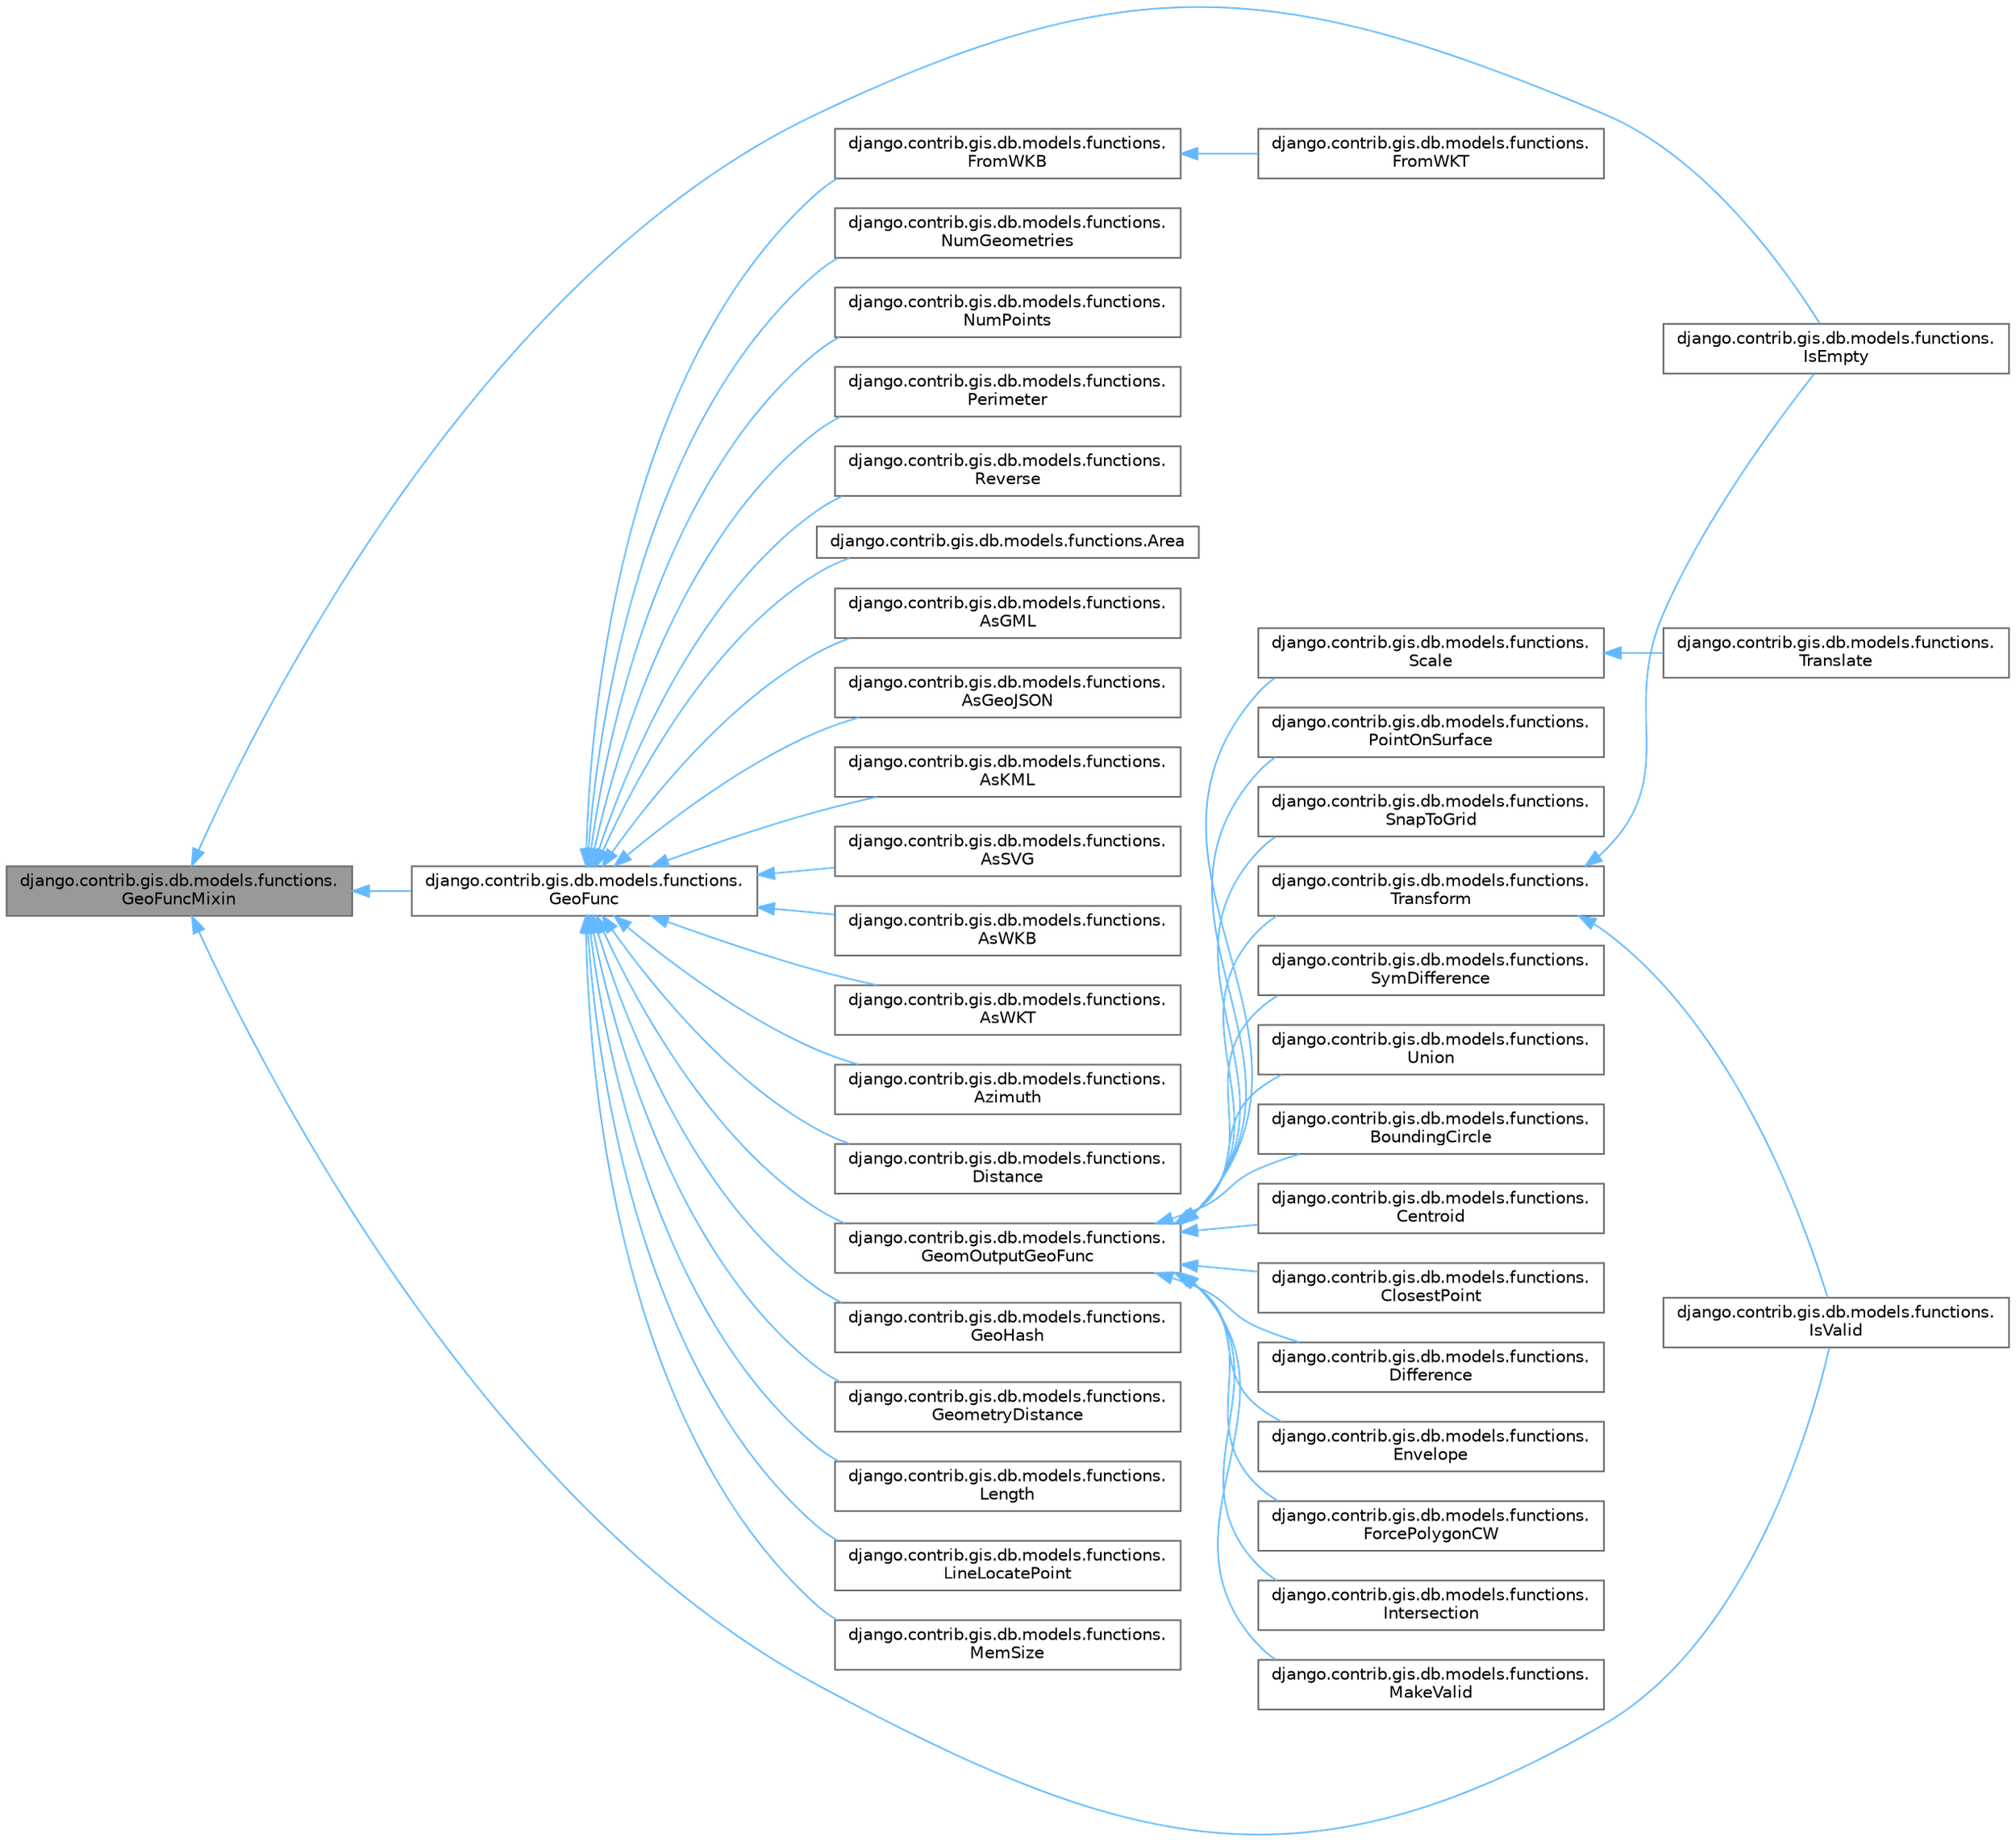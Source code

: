 digraph "django.contrib.gis.db.models.functions.GeoFuncMixin"
{
 // LATEX_PDF_SIZE
  bgcolor="transparent";
  edge [fontname=Helvetica,fontsize=10,labelfontname=Helvetica,labelfontsize=10];
  node [fontname=Helvetica,fontsize=10,shape=box,height=0.2,width=0.4];
  rankdir="LR";
  Node1 [id="Node000001",label="django.contrib.gis.db.models.functions.\lGeoFuncMixin",height=0.2,width=0.4,color="gray40", fillcolor="grey60", style="filled", fontcolor="black",tooltip=" "];
  Node1 -> Node2 [id="edge42_Node000001_Node000002",dir="back",color="steelblue1",style="solid",tooltip=" "];
  Node2 [id="Node000002",label="django.contrib.gis.db.models.functions.\lGeoFunc",height=0.2,width=0.4,color="gray40", fillcolor="white", style="filled",URL="$classdjango_1_1contrib_1_1gis_1_1db_1_1models_1_1functions_1_1GeoFunc.html",tooltip=" "];
  Node2 -> Node3 [id="edge43_Node000002_Node000003",dir="back",color="steelblue1",style="solid",tooltip=" "];
  Node3 [id="Node000003",label="django.contrib.gis.db.models.functions.Area",height=0.2,width=0.4,color="gray40", fillcolor="white", style="filled",URL="$classdjango_1_1contrib_1_1gis_1_1db_1_1models_1_1functions_1_1Area.html",tooltip=" "];
  Node2 -> Node4 [id="edge44_Node000002_Node000004",dir="back",color="steelblue1",style="solid",tooltip=" "];
  Node4 [id="Node000004",label="django.contrib.gis.db.models.functions.\lAsGML",height=0.2,width=0.4,color="gray40", fillcolor="white", style="filled",URL="$classdjango_1_1contrib_1_1gis_1_1db_1_1models_1_1functions_1_1AsGML.html",tooltip=" "];
  Node2 -> Node5 [id="edge45_Node000002_Node000005",dir="back",color="steelblue1",style="solid",tooltip=" "];
  Node5 [id="Node000005",label="django.contrib.gis.db.models.functions.\lAsGeoJSON",height=0.2,width=0.4,color="gray40", fillcolor="white", style="filled",URL="$classdjango_1_1contrib_1_1gis_1_1db_1_1models_1_1functions_1_1AsGeoJSON.html",tooltip=" "];
  Node2 -> Node6 [id="edge46_Node000002_Node000006",dir="back",color="steelblue1",style="solid",tooltip=" "];
  Node6 [id="Node000006",label="django.contrib.gis.db.models.functions.\lAsKML",height=0.2,width=0.4,color="gray40", fillcolor="white", style="filled",URL="$classdjango_1_1contrib_1_1gis_1_1db_1_1models_1_1functions_1_1AsKML.html",tooltip=" "];
  Node2 -> Node7 [id="edge47_Node000002_Node000007",dir="back",color="steelblue1",style="solid",tooltip=" "];
  Node7 [id="Node000007",label="django.contrib.gis.db.models.functions.\lAsSVG",height=0.2,width=0.4,color="gray40", fillcolor="white", style="filled",URL="$classdjango_1_1contrib_1_1gis_1_1db_1_1models_1_1functions_1_1AsSVG.html",tooltip=" "];
  Node2 -> Node8 [id="edge48_Node000002_Node000008",dir="back",color="steelblue1",style="solid",tooltip=" "];
  Node8 [id="Node000008",label="django.contrib.gis.db.models.functions.\lAsWKB",height=0.2,width=0.4,color="gray40", fillcolor="white", style="filled",URL="$classdjango_1_1contrib_1_1gis_1_1db_1_1models_1_1functions_1_1AsWKB.html",tooltip=" "];
  Node2 -> Node9 [id="edge49_Node000002_Node000009",dir="back",color="steelblue1",style="solid",tooltip=" "];
  Node9 [id="Node000009",label="django.contrib.gis.db.models.functions.\lAsWKT",height=0.2,width=0.4,color="gray40", fillcolor="white", style="filled",URL="$classdjango_1_1contrib_1_1gis_1_1db_1_1models_1_1functions_1_1AsWKT.html",tooltip=" "];
  Node2 -> Node10 [id="edge50_Node000002_Node000010",dir="back",color="steelblue1",style="solid",tooltip=" "];
  Node10 [id="Node000010",label="django.contrib.gis.db.models.functions.\lAzimuth",height=0.2,width=0.4,color="gray40", fillcolor="white", style="filled",URL="$classdjango_1_1contrib_1_1gis_1_1db_1_1models_1_1functions_1_1Azimuth.html",tooltip=" "];
  Node2 -> Node11 [id="edge51_Node000002_Node000011",dir="back",color="steelblue1",style="solid",tooltip=" "];
  Node11 [id="Node000011",label="django.contrib.gis.db.models.functions.\lDistance",height=0.2,width=0.4,color="gray40", fillcolor="white", style="filled",URL="$classdjango_1_1contrib_1_1gis_1_1db_1_1models_1_1functions_1_1Distance.html",tooltip=" "];
  Node2 -> Node12 [id="edge52_Node000002_Node000012",dir="back",color="steelblue1",style="solid",tooltip=" "];
  Node12 [id="Node000012",label="django.contrib.gis.db.models.functions.\lFromWKB",height=0.2,width=0.4,color="gray40", fillcolor="white", style="filled",URL="$classdjango_1_1contrib_1_1gis_1_1db_1_1models_1_1functions_1_1FromWKB.html",tooltip=" "];
  Node12 -> Node13 [id="edge53_Node000012_Node000013",dir="back",color="steelblue1",style="solid",tooltip=" "];
  Node13 [id="Node000013",label="django.contrib.gis.db.models.functions.\lFromWKT",height=0.2,width=0.4,color="gray40", fillcolor="white", style="filled",URL="$classdjango_1_1contrib_1_1gis_1_1db_1_1models_1_1functions_1_1FromWKT.html",tooltip=" "];
  Node2 -> Node14 [id="edge54_Node000002_Node000014",dir="back",color="steelblue1",style="solid",tooltip=" "];
  Node14 [id="Node000014",label="django.contrib.gis.db.models.functions.\lGeoHash",height=0.2,width=0.4,color="gray40", fillcolor="white", style="filled",URL="$classdjango_1_1contrib_1_1gis_1_1db_1_1models_1_1functions_1_1GeoHash.html",tooltip=" "];
  Node2 -> Node15 [id="edge55_Node000002_Node000015",dir="back",color="steelblue1",style="solid",tooltip=" "];
  Node15 [id="Node000015",label="django.contrib.gis.db.models.functions.\lGeomOutputGeoFunc",height=0.2,width=0.4,color="gray40", fillcolor="white", style="filled",URL="$classdjango_1_1contrib_1_1gis_1_1db_1_1models_1_1functions_1_1GeomOutputGeoFunc.html",tooltip=" "];
  Node15 -> Node16 [id="edge56_Node000015_Node000016",dir="back",color="steelblue1",style="solid",tooltip=" "];
  Node16 [id="Node000016",label="django.contrib.gis.db.models.functions.\lBoundingCircle",height=0.2,width=0.4,color="gray40", fillcolor="white", style="filled",URL="$classdjango_1_1contrib_1_1gis_1_1db_1_1models_1_1functions_1_1BoundingCircle.html",tooltip=" "];
  Node15 -> Node17 [id="edge57_Node000015_Node000017",dir="back",color="steelblue1",style="solid",tooltip=" "];
  Node17 [id="Node000017",label="django.contrib.gis.db.models.functions.\lCentroid",height=0.2,width=0.4,color="gray40", fillcolor="white", style="filled",URL="$classdjango_1_1contrib_1_1gis_1_1db_1_1models_1_1functions_1_1Centroid.html",tooltip=" "];
  Node15 -> Node18 [id="edge58_Node000015_Node000018",dir="back",color="steelblue1",style="solid",tooltip=" "];
  Node18 [id="Node000018",label="django.contrib.gis.db.models.functions.\lClosestPoint",height=0.2,width=0.4,color="gray40", fillcolor="white", style="filled",URL="$classdjango_1_1contrib_1_1gis_1_1db_1_1models_1_1functions_1_1ClosestPoint.html",tooltip=" "];
  Node15 -> Node19 [id="edge59_Node000015_Node000019",dir="back",color="steelblue1",style="solid",tooltip=" "];
  Node19 [id="Node000019",label="django.contrib.gis.db.models.functions.\lDifference",height=0.2,width=0.4,color="gray40", fillcolor="white", style="filled",URL="$classdjango_1_1contrib_1_1gis_1_1db_1_1models_1_1functions_1_1Difference.html",tooltip=" "];
  Node15 -> Node20 [id="edge60_Node000015_Node000020",dir="back",color="steelblue1",style="solid",tooltip=" "];
  Node20 [id="Node000020",label="django.contrib.gis.db.models.functions.\lEnvelope",height=0.2,width=0.4,color="gray40", fillcolor="white", style="filled",URL="$classdjango_1_1contrib_1_1gis_1_1db_1_1models_1_1functions_1_1Envelope.html",tooltip=" "];
  Node15 -> Node21 [id="edge61_Node000015_Node000021",dir="back",color="steelblue1",style="solid",tooltip=" "];
  Node21 [id="Node000021",label="django.contrib.gis.db.models.functions.\lForcePolygonCW",height=0.2,width=0.4,color="gray40", fillcolor="white", style="filled",URL="$classdjango_1_1contrib_1_1gis_1_1db_1_1models_1_1functions_1_1ForcePolygonCW.html",tooltip=" "];
  Node15 -> Node22 [id="edge62_Node000015_Node000022",dir="back",color="steelblue1",style="solid",tooltip=" "];
  Node22 [id="Node000022",label="django.contrib.gis.db.models.functions.\lIntersection",height=0.2,width=0.4,color="gray40", fillcolor="white", style="filled",URL="$classdjango_1_1contrib_1_1gis_1_1db_1_1models_1_1functions_1_1Intersection.html",tooltip=" "];
  Node15 -> Node23 [id="edge63_Node000015_Node000023",dir="back",color="steelblue1",style="solid",tooltip=" "];
  Node23 [id="Node000023",label="django.contrib.gis.db.models.functions.\lMakeValid",height=0.2,width=0.4,color="gray40", fillcolor="white", style="filled",URL="$classdjango_1_1contrib_1_1gis_1_1db_1_1models_1_1functions_1_1MakeValid.html",tooltip=" "];
  Node15 -> Node24 [id="edge64_Node000015_Node000024",dir="back",color="steelblue1",style="solid",tooltip=" "];
  Node24 [id="Node000024",label="django.contrib.gis.db.models.functions.\lPointOnSurface",height=0.2,width=0.4,color="gray40", fillcolor="white", style="filled",URL="$classdjango_1_1contrib_1_1gis_1_1db_1_1models_1_1functions_1_1PointOnSurface.html",tooltip=" "];
  Node15 -> Node25 [id="edge65_Node000015_Node000025",dir="back",color="steelblue1",style="solid",tooltip=" "];
  Node25 [id="Node000025",label="django.contrib.gis.db.models.functions.\lScale",height=0.2,width=0.4,color="gray40", fillcolor="white", style="filled",URL="$classdjango_1_1contrib_1_1gis_1_1db_1_1models_1_1functions_1_1Scale.html",tooltip=" "];
  Node25 -> Node26 [id="edge66_Node000025_Node000026",dir="back",color="steelblue1",style="solid",tooltip=" "];
  Node26 [id="Node000026",label="django.contrib.gis.db.models.functions.\lTranslate",height=0.2,width=0.4,color="gray40", fillcolor="white", style="filled",URL="$classdjango_1_1contrib_1_1gis_1_1db_1_1models_1_1functions_1_1Translate.html",tooltip=" "];
  Node15 -> Node27 [id="edge67_Node000015_Node000027",dir="back",color="steelblue1",style="solid",tooltip=" "];
  Node27 [id="Node000027",label="django.contrib.gis.db.models.functions.\lSnapToGrid",height=0.2,width=0.4,color="gray40", fillcolor="white", style="filled",URL="$classdjango_1_1contrib_1_1gis_1_1db_1_1models_1_1functions_1_1SnapToGrid.html",tooltip=" "];
  Node15 -> Node28 [id="edge68_Node000015_Node000028",dir="back",color="steelblue1",style="solid",tooltip=" "];
  Node28 [id="Node000028",label="django.contrib.gis.db.models.functions.\lSymDifference",height=0.2,width=0.4,color="gray40", fillcolor="white", style="filled",URL="$classdjango_1_1contrib_1_1gis_1_1db_1_1models_1_1functions_1_1SymDifference.html",tooltip=" "];
  Node15 -> Node29 [id="edge69_Node000015_Node000029",dir="back",color="steelblue1",style="solid",tooltip=" "];
  Node29 [id="Node000029",label="django.contrib.gis.db.models.functions.\lTransform",height=0.2,width=0.4,color="gray40", fillcolor="white", style="filled",URL="$classdjango_1_1contrib_1_1gis_1_1db_1_1models_1_1functions_1_1Transform.html",tooltip=" "];
  Node29 -> Node30 [id="edge70_Node000029_Node000030",dir="back",color="steelblue1",style="solid",tooltip=" "];
  Node30 [id="Node000030",label="django.contrib.gis.db.models.functions.\lIsEmpty",height=0.2,width=0.4,color="gray40", fillcolor="white", style="filled",URL="$classdjango_1_1contrib_1_1gis_1_1db_1_1models_1_1functions_1_1IsEmpty.html",tooltip=" "];
  Node29 -> Node31 [id="edge71_Node000029_Node000031",dir="back",color="steelblue1",style="solid",tooltip=" "];
  Node31 [id="Node000031",label="django.contrib.gis.db.models.functions.\lIsValid",height=0.2,width=0.4,color="gray40", fillcolor="white", style="filled",URL="$classdjango_1_1contrib_1_1gis_1_1db_1_1models_1_1functions_1_1IsValid.html",tooltip=" "];
  Node15 -> Node32 [id="edge72_Node000015_Node000032",dir="back",color="steelblue1",style="solid",tooltip=" "];
  Node32 [id="Node000032",label="django.contrib.gis.db.models.functions.\lUnion",height=0.2,width=0.4,color="gray40", fillcolor="white", style="filled",URL="$classdjango_1_1contrib_1_1gis_1_1db_1_1models_1_1functions_1_1Union.html",tooltip=" "];
  Node2 -> Node33 [id="edge73_Node000002_Node000033",dir="back",color="steelblue1",style="solid",tooltip=" "];
  Node33 [id="Node000033",label="django.contrib.gis.db.models.functions.\lGeometryDistance",height=0.2,width=0.4,color="gray40", fillcolor="white", style="filled",URL="$classdjango_1_1contrib_1_1gis_1_1db_1_1models_1_1functions_1_1GeometryDistance.html",tooltip=" "];
  Node2 -> Node34 [id="edge74_Node000002_Node000034",dir="back",color="steelblue1",style="solid",tooltip=" "];
  Node34 [id="Node000034",label="django.contrib.gis.db.models.functions.\lLength",height=0.2,width=0.4,color="gray40", fillcolor="white", style="filled",URL="$classdjango_1_1contrib_1_1gis_1_1db_1_1models_1_1functions_1_1Length.html",tooltip=" "];
  Node2 -> Node35 [id="edge75_Node000002_Node000035",dir="back",color="steelblue1",style="solid",tooltip=" "];
  Node35 [id="Node000035",label="django.contrib.gis.db.models.functions.\lLineLocatePoint",height=0.2,width=0.4,color="gray40", fillcolor="white", style="filled",URL="$classdjango_1_1contrib_1_1gis_1_1db_1_1models_1_1functions_1_1LineLocatePoint.html",tooltip=" "];
  Node2 -> Node36 [id="edge76_Node000002_Node000036",dir="back",color="steelblue1",style="solid",tooltip=" "];
  Node36 [id="Node000036",label="django.contrib.gis.db.models.functions.\lMemSize",height=0.2,width=0.4,color="gray40", fillcolor="white", style="filled",URL="$classdjango_1_1contrib_1_1gis_1_1db_1_1models_1_1functions_1_1MemSize.html",tooltip=" "];
  Node2 -> Node37 [id="edge77_Node000002_Node000037",dir="back",color="steelblue1",style="solid",tooltip=" "];
  Node37 [id="Node000037",label="django.contrib.gis.db.models.functions.\lNumGeometries",height=0.2,width=0.4,color="gray40", fillcolor="white", style="filled",URL="$classdjango_1_1contrib_1_1gis_1_1db_1_1models_1_1functions_1_1NumGeometries.html",tooltip=" "];
  Node2 -> Node38 [id="edge78_Node000002_Node000038",dir="back",color="steelblue1",style="solid",tooltip=" "];
  Node38 [id="Node000038",label="django.contrib.gis.db.models.functions.\lNumPoints",height=0.2,width=0.4,color="gray40", fillcolor="white", style="filled",URL="$classdjango_1_1contrib_1_1gis_1_1db_1_1models_1_1functions_1_1NumPoints.html",tooltip=" "];
  Node2 -> Node39 [id="edge79_Node000002_Node000039",dir="back",color="steelblue1",style="solid",tooltip=" "];
  Node39 [id="Node000039",label="django.contrib.gis.db.models.functions.\lPerimeter",height=0.2,width=0.4,color="gray40", fillcolor="white", style="filled",URL="$classdjango_1_1contrib_1_1gis_1_1db_1_1models_1_1functions_1_1Perimeter.html",tooltip=" "];
  Node2 -> Node40 [id="edge80_Node000002_Node000040",dir="back",color="steelblue1",style="solid",tooltip=" "];
  Node40 [id="Node000040",label="django.contrib.gis.db.models.functions.\lReverse",height=0.2,width=0.4,color="gray40", fillcolor="white", style="filled",URL="$classdjango_1_1contrib_1_1gis_1_1db_1_1models_1_1functions_1_1Reverse.html",tooltip=" "];
  Node1 -> Node30 [id="edge81_Node000001_Node000030",dir="back",color="steelblue1",style="solid",tooltip=" "];
  Node1 -> Node31 [id="edge82_Node000001_Node000031",dir="back",color="steelblue1",style="solid",tooltip=" "];
}
